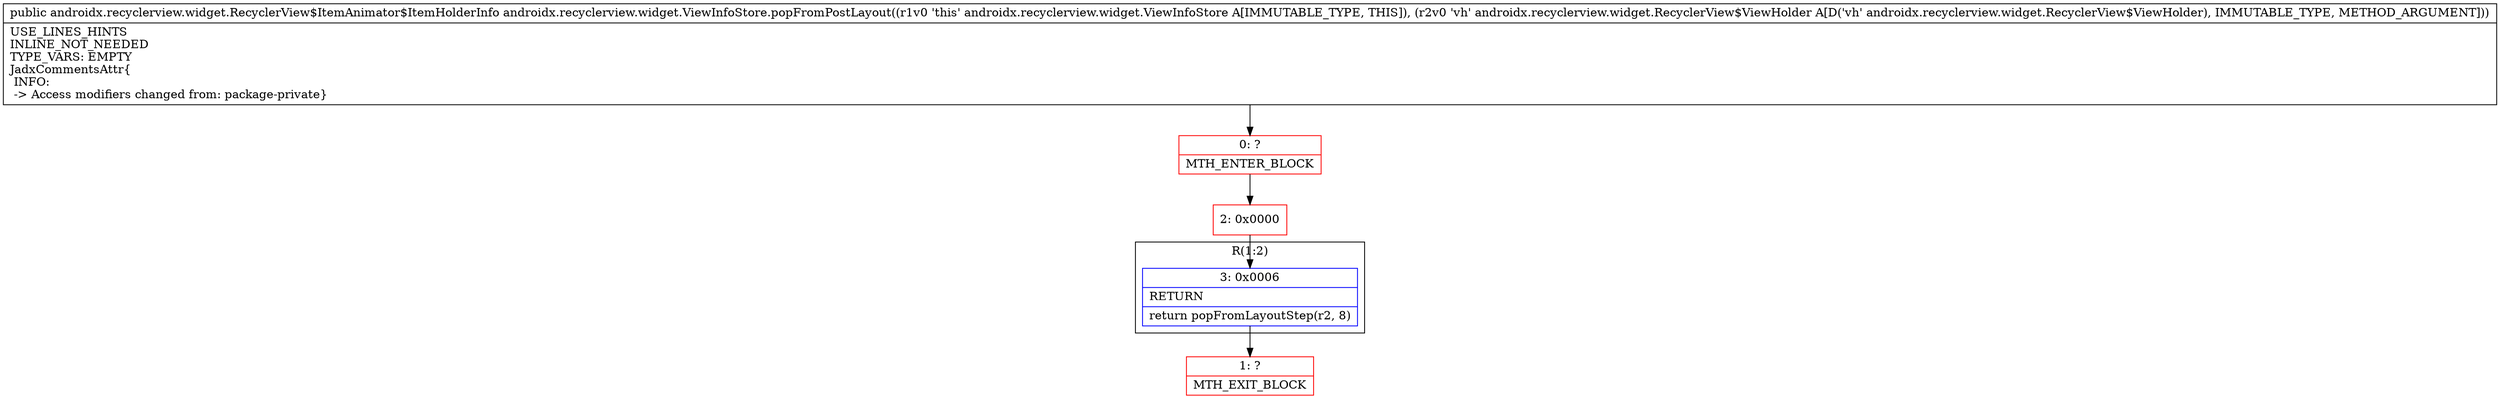 digraph "CFG forandroidx.recyclerview.widget.ViewInfoStore.popFromPostLayout(Landroidx\/recyclerview\/widget\/RecyclerView$ViewHolder;)Landroidx\/recyclerview\/widget\/RecyclerView$ItemAnimator$ItemHolderInfo;" {
subgraph cluster_Region_1775787885 {
label = "R(1:2)";
node [shape=record,color=blue];
Node_3 [shape=record,label="{3\:\ 0x0006|RETURN\l|return popFromLayoutStep(r2, 8)\l}"];
}
Node_0 [shape=record,color=red,label="{0\:\ ?|MTH_ENTER_BLOCK\l}"];
Node_2 [shape=record,color=red,label="{2\:\ 0x0000}"];
Node_1 [shape=record,color=red,label="{1\:\ ?|MTH_EXIT_BLOCK\l}"];
MethodNode[shape=record,label="{public androidx.recyclerview.widget.RecyclerView$ItemAnimator$ItemHolderInfo androidx.recyclerview.widget.ViewInfoStore.popFromPostLayout((r1v0 'this' androidx.recyclerview.widget.ViewInfoStore A[IMMUTABLE_TYPE, THIS]), (r2v0 'vh' androidx.recyclerview.widget.RecyclerView$ViewHolder A[D('vh' androidx.recyclerview.widget.RecyclerView$ViewHolder), IMMUTABLE_TYPE, METHOD_ARGUMENT]))  | USE_LINES_HINTS\lINLINE_NOT_NEEDED\lTYPE_VARS: EMPTY\lJadxCommentsAttr\{\l INFO: \l \-\> Access modifiers changed from: package\-private\}\l}"];
MethodNode -> Node_0;Node_3 -> Node_1;
Node_0 -> Node_2;
Node_2 -> Node_3;
}

